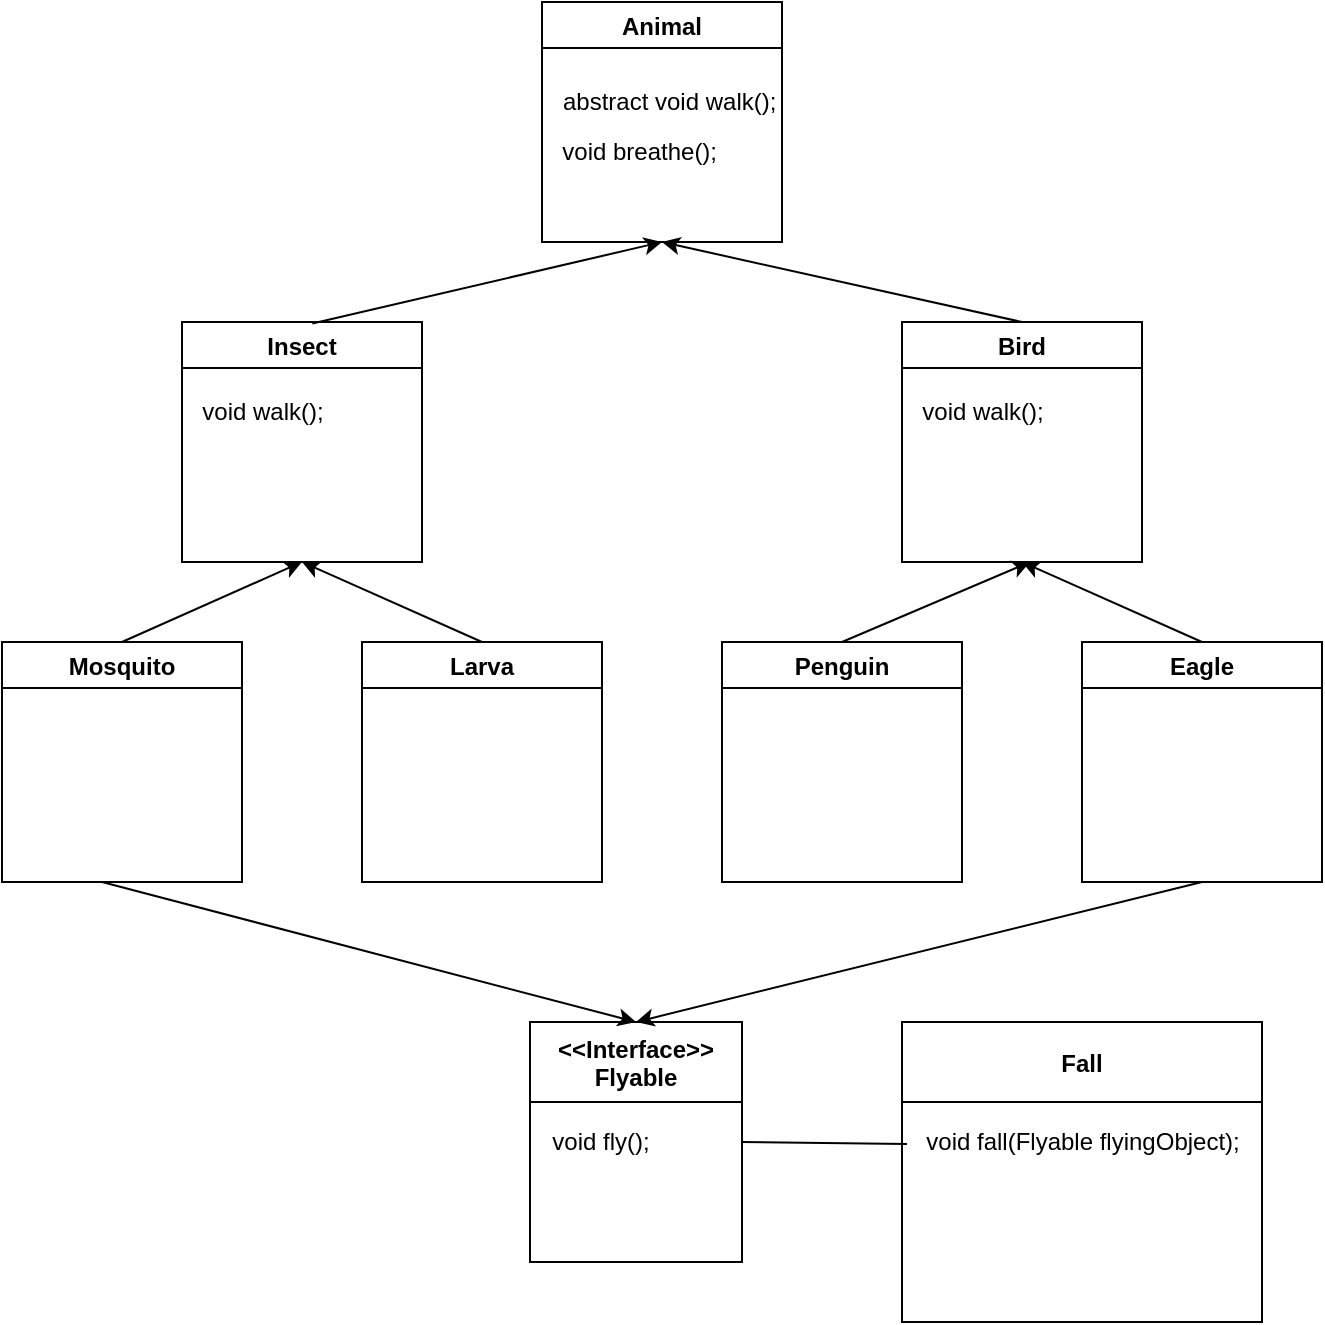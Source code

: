<mxfile version="20.3.6" type="github">
  <diagram id="C5RBs43oDa-KdzZeNtuy" name="Page-1">
    <mxGraphModel dx="1422" dy="762" grid="1" gridSize="10" guides="1" tooltips="1" connect="1" arrows="1" fold="1" page="1" pageScale="1" pageWidth="827" pageHeight="1169" math="0" shadow="0">
      <root>
        <mxCell id="WIyWlLk6GJQsqaUBKTNV-0" />
        <mxCell id="WIyWlLk6GJQsqaUBKTNV-1" parent="WIyWlLk6GJQsqaUBKTNV-0" />
        <mxCell id="1KCdWiZ9QiFZB8cn-z4l-3" value="Animal" style="swimlane;" parent="WIyWlLk6GJQsqaUBKTNV-1" vertex="1">
          <mxGeometry x="360" y="120" width="120" height="120" as="geometry" />
        </mxCell>
        <mxCell id="1KCdWiZ9QiFZB8cn-z4l-5" value="abstract void walk();&amp;nbsp;" style="text;html=1;align=center;verticalAlign=middle;resizable=0;points=[];autosize=1;strokeColor=none;fillColor=none;" parent="1KCdWiZ9QiFZB8cn-z4l-3" vertex="1">
          <mxGeometry y="35" width="130" height="30" as="geometry" />
        </mxCell>
        <mxCell id="1KCdWiZ9QiFZB8cn-z4l-7" value="void breathe();&amp;nbsp;" style="text;html=1;align=center;verticalAlign=middle;resizable=0;points=[];autosize=1;strokeColor=none;fillColor=none;" parent="1KCdWiZ9QiFZB8cn-z4l-3" vertex="1">
          <mxGeometry y="60" width="100" height="30" as="geometry" />
        </mxCell>
        <mxCell id="1KCdWiZ9QiFZB8cn-z4l-26" value="Insect" style="swimlane;" parent="WIyWlLk6GJQsqaUBKTNV-1" vertex="1">
          <mxGeometry x="180" y="280" width="120" height="120" as="geometry" />
        </mxCell>
        <mxCell id="1KCdWiZ9QiFZB8cn-z4l-50" value="void walk();" style="text;html=1;align=center;verticalAlign=middle;resizable=0;points=[];autosize=1;strokeColor=none;fillColor=none;" parent="1KCdWiZ9QiFZB8cn-z4l-26" vertex="1">
          <mxGeometry y="30" width="80" height="30" as="geometry" />
        </mxCell>
        <mxCell id="1KCdWiZ9QiFZB8cn-z4l-29" value="Bird" style="swimlane;" parent="WIyWlLk6GJQsqaUBKTNV-1" vertex="1">
          <mxGeometry x="540" y="280" width="120" height="120" as="geometry" />
        </mxCell>
        <mxCell id="1KCdWiZ9QiFZB8cn-z4l-52" value="void walk();" style="text;html=1;align=center;verticalAlign=middle;resizable=0;points=[];autosize=1;strokeColor=none;fillColor=none;" parent="1KCdWiZ9QiFZB8cn-z4l-29" vertex="1">
          <mxGeometry y="30" width="80" height="30" as="geometry" />
        </mxCell>
        <mxCell id="1KCdWiZ9QiFZB8cn-z4l-32" value="" style="endArrow=classic;html=1;rounded=0;entryX=0.5;entryY=1;entryDx=0;entryDy=0;exitX=0.543;exitY=0.006;exitDx=0;exitDy=0;exitPerimeter=0;" parent="WIyWlLk6GJQsqaUBKTNV-1" source="1KCdWiZ9QiFZB8cn-z4l-26" target="1KCdWiZ9QiFZB8cn-z4l-3" edge="1">
          <mxGeometry width="50" height="50" relative="1" as="geometry">
            <mxPoint x="360" y="340" as="sourcePoint" />
            <mxPoint x="410" y="290" as="targetPoint" />
          </mxGeometry>
        </mxCell>
        <mxCell id="1KCdWiZ9QiFZB8cn-z4l-33" value="" style="endArrow=classic;html=1;rounded=0;entryX=0.5;entryY=1;entryDx=0;entryDy=0;exitX=0.5;exitY=0;exitDx=0;exitDy=0;" parent="WIyWlLk6GJQsqaUBKTNV-1" source="1KCdWiZ9QiFZB8cn-z4l-29" target="1KCdWiZ9QiFZB8cn-z4l-3" edge="1">
          <mxGeometry width="50" height="50" relative="1" as="geometry">
            <mxPoint x="275.16" y="320.72" as="sourcePoint" />
            <mxPoint x="390" y="250.0" as="targetPoint" />
          </mxGeometry>
        </mxCell>
        <mxCell id="1KCdWiZ9QiFZB8cn-z4l-34" value="Penguin" style="swimlane;" parent="WIyWlLk6GJQsqaUBKTNV-1" vertex="1">
          <mxGeometry x="450" y="440" width="120" height="120" as="geometry" />
        </mxCell>
        <mxCell id="1KCdWiZ9QiFZB8cn-z4l-37" value="Eagle" style="swimlane;" parent="WIyWlLk6GJQsqaUBKTNV-1" vertex="1">
          <mxGeometry x="630" y="440" width="120" height="120" as="geometry" />
        </mxCell>
        <mxCell id="1KCdWiZ9QiFZB8cn-z4l-40" value="Mosquito" style="swimlane;" parent="WIyWlLk6GJQsqaUBKTNV-1" vertex="1">
          <mxGeometry x="90" y="440" width="120" height="120" as="geometry" />
        </mxCell>
        <mxCell id="1KCdWiZ9QiFZB8cn-z4l-43" value="Larva" style="swimlane;" parent="WIyWlLk6GJQsqaUBKTNV-1" vertex="1">
          <mxGeometry x="270" y="440" width="120" height="120" as="geometry" />
        </mxCell>
        <mxCell id="1KCdWiZ9QiFZB8cn-z4l-46" value="" style="endArrow=classic;html=1;rounded=0;exitX=0.5;exitY=0;exitDx=0;exitDy=0;" parent="WIyWlLk6GJQsqaUBKTNV-1" source="1KCdWiZ9QiFZB8cn-z4l-40" edge="1">
          <mxGeometry width="50" height="50" relative="1" as="geometry">
            <mxPoint x="190" y="450" as="sourcePoint" />
            <mxPoint x="240" y="400" as="targetPoint" />
          </mxGeometry>
        </mxCell>
        <mxCell id="1KCdWiZ9QiFZB8cn-z4l-47" value="" style="endArrow=classic;html=1;rounded=0;exitX=0.5;exitY=0;exitDx=0;exitDy=0;entryX=0.5;entryY=1;entryDx=0;entryDy=0;" parent="WIyWlLk6GJQsqaUBKTNV-1" source="1KCdWiZ9QiFZB8cn-z4l-43" target="1KCdWiZ9QiFZB8cn-z4l-26" edge="1">
          <mxGeometry width="50" height="50" relative="1" as="geometry">
            <mxPoint x="160" y="450.0" as="sourcePoint" />
            <mxPoint x="250" y="410.0" as="targetPoint" />
          </mxGeometry>
        </mxCell>
        <mxCell id="1KCdWiZ9QiFZB8cn-z4l-48" value="" style="endArrow=classic;html=1;rounded=0;exitX=0.5;exitY=0;exitDx=0;exitDy=0;entryX=0.5;entryY=1;entryDx=0;entryDy=0;" parent="WIyWlLk6GJQsqaUBKTNV-1" edge="1">
          <mxGeometry width="50" height="50" relative="1" as="geometry">
            <mxPoint x="690" y="440.0" as="sourcePoint" />
            <mxPoint x="600" y="400.0" as="targetPoint" />
          </mxGeometry>
        </mxCell>
        <mxCell id="1KCdWiZ9QiFZB8cn-z4l-49" value="" style="endArrow=classic;html=1;rounded=0;entryX=0.5;entryY=1;entryDx=0;entryDy=0;exitX=0.5;exitY=0;exitDx=0;exitDy=0;" parent="WIyWlLk6GJQsqaUBKTNV-1" source="1KCdWiZ9QiFZB8cn-z4l-34" edge="1">
          <mxGeometry width="50" height="50" relative="1" as="geometry">
            <mxPoint x="530" y="440" as="sourcePoint" />
            <mxPoint x="604" y="400.0" as="targetPoint" />
          </mxGeometry>
        </mxCell>
        <mxCell id="GmWC1hLh5vxwKfTXZy2R-1" value="&lt;&lt;Interface&gt;&gt;&#xa;Flyable" style="swimlane;startSize=40;" vertex="1" parent="WIyWlLk6GJQsqaUBKTNV-1">
          <mxGeometry x="354" y="630" width="106" height="120" as="geometry">
            <mxRectangle x="354" y="630" width="70" height="30" as="alternateBounds" />
          </mxGeometry>
        </mxCell>
        <mxCell id="GmWC1hLh5vxwKfTXZy2R-2" value="void fly();" style="text;html=1;align=center;verticalAlign=middle;resizable=0;points=[];autosize=1;strokeColor=none;fillColor=none;" vertex="1" parent="GmWC1hLh5vxwKfTXZy2R-1">
          <mxGeometry y="45" width="70" height="30" as="geometry" />
        </mxCell>
        <mxCell id="GmWC1hLh5vxwKfTXZy2R-4" value="" style="endArrow=classic;html=1;rounded=0;entryX=0.5;entryY=0;entryDx=0;entryDy=0;" edge="1" parent="WIyWlLk6GJQsqaUBKTNV-1" target="GmWC1hLh5vxwKfTXZy2R-1">
          <mxGeometry width="50" height="50" relative="1" as="geometry">
            <mxPoint x="140" y="560" as="sourcePoint" />
            <mxPoint x="440" y="560" as="targetPoint" />
          </mxGeometry>
        </mxCell>
        <mxCell id="GmWC1hLh5vxwKfTXZy2R-5" value="" style="endArrow=classic;html=1;rounded=0;entryX=0.5;entryY=0;entryDx=0;entryDy=0;exitX=0.5;exitY=1;exitDx=0;exitDy=0;" edge="1" parent="WIyWlLk6GJQsqaUBKTNV-1" source="1KCdWiZ9QiFZB8cn-z4l-37" target="GmWC1hLh5vxwKfTXZy2R-1">
          <mxGeometry width="50" height="50" relative="1" as="geometry">
            <mxPoint x="150" y="570" as="sourcePoint" />
            <mxPoint x="417" y="640" as="targetPoint" />
          </mxGeometry>
        </mxCell>
        <mxCell id="GmWC1hLh5vxwKfTXZy2R-7" value="Fall" style="swimlane;startSize=40;" vertex="1" parent="WIyWlLk6GJQsqaUBKTNV-1">
          <mxGeometry x="540" y="630" width="180" height="150" as="geometry">
            <mxRectangle x="354" y="630" width="70" height="30" as="alternateBounds" />
          </mxGeometry>
        </mxCell>
        <mxCell id="GmWC1hLh5vxwKfTXZy2R-8" value="void fall(Flyable flyingObject);" style="text;html=1;align=center;verticalAlign=middle;resizable=0;points=[];autosize=1;strokeColor=none;fillColor=none;" vertex="1" parent="GmWC1hLh5vxwKfTXZy2R-7">
          <mxGeometry y="45" width="180" height="30" as="geometry" />
        </mxCell>
        <mxCell id="GmWC1hLh5vxwKfTXZy2R-9" value="" style="endArrow=none;html=1;rounded=0;entryX=0.014;entryY=0.533;entryDx=0;entryDy=0;entryPerimeter=0;exitX=1;exitY=0.5;exitDx=0;exitDy=0;" edge="1" parent="WIyWlLk6GJQsqaUBKTNV-1" source="GmWC1hLh5vxwKfTXZy2R-1" target="GmWC1hLh5vxwKfTXZy2R-8">
          <mxGeometry width="50" height="50" relative="1" as="geometry">
            <mxPoint x="390" y="720" as="sourcePoint" />
            <mxPoint x="440" y="670" as="targetPoint" />
          </mxGeometry>
        </mxCell>
      </root>
    </mxGraphModel>
  </diagram>
</mxfile>
